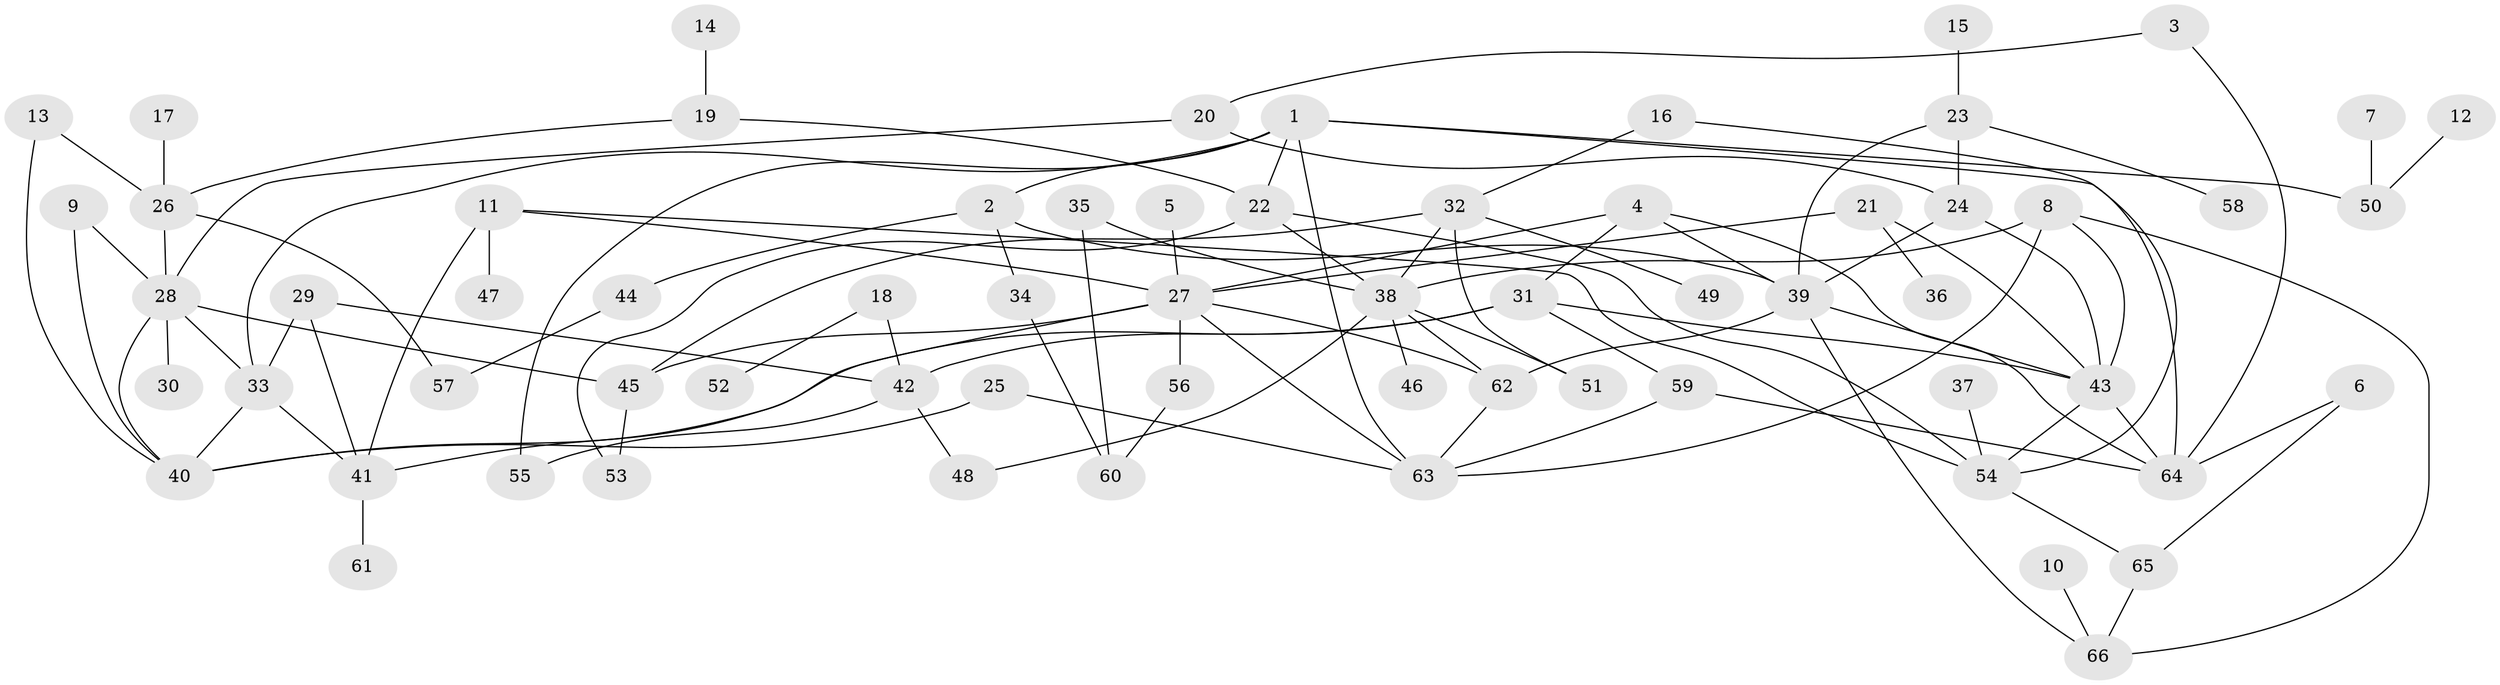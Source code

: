 // original degree distribution, {7: 0.030534351145038167, 4: 0.11450381679389313, 3: 0.25190839694656486, 6: 0.03816793893129771, 5: 0.022900763358778626, 2: 0.2900763358778626, 8: 0.007633587786259542, 1: 0.24427480916030533}
// Generated by graph-tools (version 1.1) at 2025/49/03/09/25 03:49:27]
// undirected, 66 vertices, 106 edges
graph export_dot {
graph [start="1"]
  node [color=gray90,style=filled];
  1;
  2;
  3;
  4;
  5;
  6;
  7;
  8;
  9;
  10;
  11;
  12;
  13;
  14;
  15;
  16;
  17;
  18;
  19;
  20;
  21;
  22;
  23;
  24;
  25;
  26;
  27;
  28;
  29;
  30;
  31;
  32;
  33;
  34;
  35;
  36;
  37;
  38;
  39;
  40;
  41;
  42;
  43;
  44;
  45;
  46;
  47;
  48;
  49;
  50;
  51;
  52;
  53;
  54;
  55;
  56;
  57;
  58;
  59;
  60;
  61;
  62;
  63;
  64;
  65;
  66;
  1 -- 2 [weight=1.0];
  1 -- 22 [weight=1.0];
  1 -- 33 [weight=1.0];
  1 -- 50 [weight=1.0];
  1 -- 55 [weight=1.0];
  1 -- 63 [weight=1.0];
  1 -- 64 [weight=1.0];
  2 -- 34 [weight=1.0];
  2 -- 39 [weight=1.0];
  2 -- 44 [weight=2.0];
  3 -- 20 [weight=1.0];
  3 -- 64 [weight=1.0];
  4 -- 27 [weight=1.0];
  4 -- 31 [weight=1.0];
  4 -- 39 [weight=1.0];
  4 -- 64 [weight=1.0];
  5 -- 27 [weight=1.0];
  6 -- 64 [weight=1.0];
  6 -- 65 [weight=1.0];
  7 -- 50 [weight=1.0];
  8 -- 38 [weight=1.0];
  8 -- 43 [weight=1.0];
  8 -- 63 [weight=1.0];
  8 -- 66 [weight=1.0];
  9 -- 28 [weight=1.0];
  9 -- 40 [weight=1.0];
  10 -- 66 [weight=1.0];
  11 -- 27 [weight=1.0];
  11 -- 41 [weight=1.0];
  11 -- 47 [weight=1.0];
  11 -- 54 [weight=1.0];
  12 -- 50 [weight=1.0];
  13 -- 26 [weight=1.0];
  13 -- 40 [weight=1.0];
  14 -- 19 [weight=1.0];
  15 -- 23 [weight=1.0];
  16 -- 32 [weight=1.0];
  16 -- 54 [weight=1.0];
  17 -- 26 [weight=1.0];
  18 -- 42 [weight=1.0];
  18 -- 52 [weight=1.0];
  19 -- 22 [weight=1.0];
  19 -- 26 [weight=1.0];
  20 -- 24 [weight=1.0];
  20 -- 28 [weight=1.0];
  21 -- 27 [weight=1.0];
  21 -- 36 [weight=1.0];
  21 -- 43 [weight=1.0];
  22 -- 38 [weight=1.0];
  22 -- 53 [weight=1.0];
  22 -- 54 [weight=1.0];
  23 -- 24 [weight=1.0];
  23 -- 39 [weight=1.0];
  23 -- 58 [weight=1.0];
  24 -- 39 [weight=1.0];
  24 -- 43 [weight=1.0];
  25 -- 40 [weight=1.0];
  25 -- 63 [weight=1.0];
  26 -- 28 [weight=1.0];
  26 -- 57 [weight=1.0];
  27 -- 41 [weight=1.0];
  27 -- 45 [weight=1.0];
  27 -- 56 [weight=1.0];
  27 -- 62 [weight=1.0];
  27 -- 63 [weight=1.0];
  28 -- 30 [weight=1.0];
  28 -- 33 [weight=1.0];
  28 -- 40 [weight=1.0];
  28 -- 45 [weight=1.0];
  29 -- 33 [weight=1.0];
  29 -- 41 [weight=1.0];
  29 -- 42 [weight=1.0];
  31 -- 40 [weight=1.0];
  31 -- 42 [weight=1.0];
  31 -- 43 [weight=1.0];
  31 -- 59 [weight=1.0];
  32 -- 38 [weight=1.0];
  32 -- 45 [weight=1.0];
  32 -- 49 [weight=1.0];
  32 -- 51 [weight=1.0];
  33 -- 40 [weight=1.0];
  33 -- 41 [weight=1.0];
  34 -- 60 [weight=1.0];
  35 -- 38 [weight=1.0];
  35 -- 60 [weight=1.0];
  37 -- 54 [weight=1.0];
  38 -- 46 [weight=1.0];
  38 -- 48 [weight=1.0];
  38 -- 51 [weight=1.0];
  38 -- 62 [weight=1.0];
  39 -- 43 [weight=1.0];
  39 -- 62 [weight=1.0];
  39 -- 66 [weight=1.0];
  41 -- 61 [weight=1.0];
  42 -- 48 [weight=1.0];
  42 -- 55 [weight=1.0];
  43 -- 54 [weight=1.0];
  43 -- 64 [weight=1.0];
  44 -- 57 [weight=1.0];
  45 -- 53 [weight=1.0];
  54 -- 65 [weight=1.0];
  56 -- 60 [weight=1.0];
  59 -- 63 [weight=1.0];
  59 -- 64 [weight=1.0];
  62 -- 63 [weight=1.0];
  65 -- 66 [weight=1.0];
}
